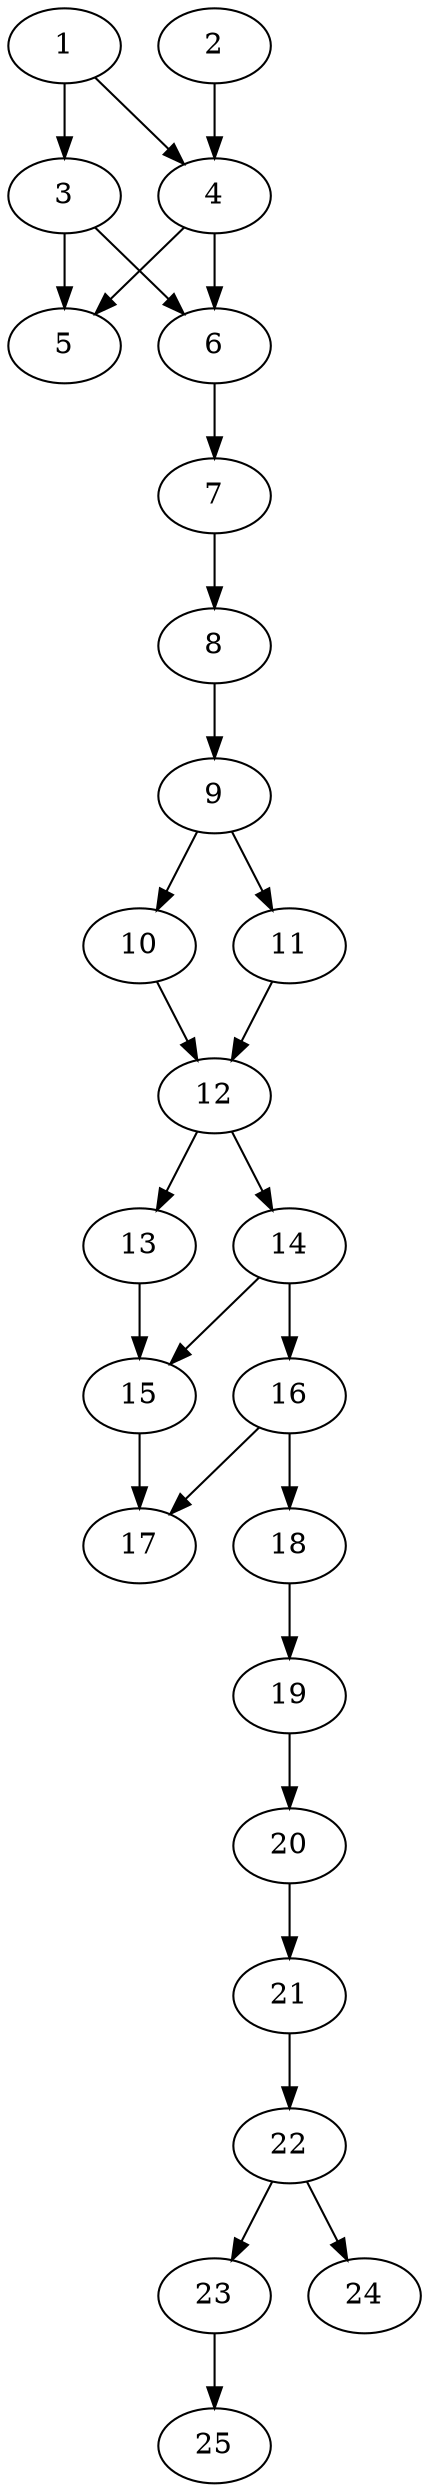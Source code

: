// DAG automatically generated by daggen at Thu Oct  3 14:00:39 2019
// ./daggen --dot -n 25 --ccr 0.4 --fat 0.3 --regular 0.9 --density 0.7 --mindata 5242880 --maxdata 52428800 
digraph G {
  1 [size="65297920", alpha="0.08", expect_size="26119168"] 
  1 -> 3 [size ="26119168"]
  1 -> 4 [size ="26119168"]
  2 [size="73712640", alpha="0.03", expect_size="29485056"] 
  2 -> 4 [size ="29485056"]
  3 [size="97016320", alpha="0.06", expect_size="38806528"] 
  3 -> 5 [size ="38806528"]
  3 -> 6 [size ="38806528"]
  4 [size="37903360", alpha="0.18", expect_size="15161344"] 
  4 -> 5 [size ="15161344"]
  4 -> 6 [size ="15161344"]
  5 [size="28482560", alpha="0.12", expect_size="11393024"] 
  6 [size="118973440", alpha="0.16", expect_size="47589376"] 
  6 -> 7 [size ="47589376"]
  7 [size="125406720", alpha="0.11", expect_size="50162688"] 
  7 -> 8 [size ="50162688"]
  8 [size="128309760", alpha="0.02", expect_size="51323904"] 
  8 -> 9 [size ="51323904"]
  9 [size="123494400", alpha="0.03", expect_size="49397760"] 
  9 -> 10 [size ="49397760"]
  9 -> 11 [size ="49397760"]
  10 [size="60518400", alpha="0.03", expect_size="24207360"] 
  10 -> 12 [size ="24207360"]
  11 [size="74723840", alpha="0.17", expect_size="29889536"] 
  11 -> 12 [size ="29889536"]
  12 [size="122122240", alpha="0.05", expect_size="48848896"] 
  12 -> 13 [size ="48848896"]
  12 -> 14 [size ="48848896"]
  13 [size="19422720", alpha="0.10", expect_size="7769088"] 
  13 -> 15 [size ="7769088"]
  14 [size="53501440", alpha="0.10", expect_size="21400576"] 
  14 -> 15 [size ="21400576"]
  14 -> 16 [size ="21400576"]
  15 [size="40212480", alpha="0.15", expect_size="16084992"] 
  15 -> 17 [size ="16084992"]
  16 [size="111495680", alpha="0.17", expect_size="44598272"] 
  16 -> 17 [size ="44598272"]
  16 -> 18 [size ="44598272"]
  17 [size="88258560", alpha="0.06", expect_size="35303424"] 
  18 [size="35681280", alpha="0.12", expect_size="14272512"] 
  18 -> 19 [size ="14272512"]
  19 [size="47987200", alpha="0.01", expect_size="19194880"] 
  19 -> 20 [size ="19194880"]
  20 [size="67650560", alpha="0.11", expect_size="27060224"] 
  20 -> 21 [size ="27060224"]
  21 [size="85826560", alpha="0.11", expect_size="34330624"] 
  21 -> 22 [size ="34330624"]
  22 [size="67706880", alpha="0.00", expect_size="27082752"] 
  22 -> 23 [size ="27082752"]
  22 -> 24 [size ="27082752"]
  23 [size="98698240", alpha="0.04", expect_size="39479296"] 
  23 -> 25 [size ="39479296"]
  24 [size="37729280", alpha="0.13", expect_size="15091712"] 
  25 [size="97259520", alpha="0.03", expect_size="38903808"] 
}
